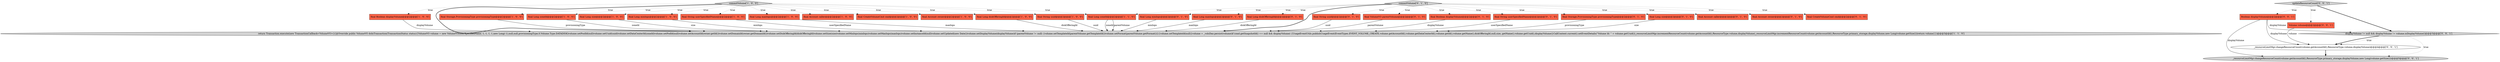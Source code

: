 digraph {
2 [style = filled, label = "final Long diskOfferingId@@@2@@@['1', '0', '0']", fillcolor = tomato, shape = box image = "AAA0AAABBB1BBB"];
33 [style = filled, label = "_resourceLimitMgr.changeResourceCount(volume.getAccountId(),ResourceType.primary_storage,displayVolume,new Long(volume.getSize()))@@@5@@@['0', '0', '1']", fillcolor = lightgray, shape = ellipse image = "AAA0AAABBB3BBB"];
31 [style = filled, label = "updateResourceCount['0', '0', '1']", fillcolor = lightgray, shape = diamond image = "AAA0AAABBB3BBB"];
29 [style = filled, label = "Volume volume@@@2@@@['0', '0', '1']", fillcolor = tomato, shape = box image = "AAA0AAABBB3BBB"];
9 [style = filled, label = "final String uuid@@@2@@@['1', '0', '0']", fillcolor = tomato, shape = box image = "AAA0AAABBB1BBB"];
13 [style = filled, label = "final Account caller@@@2@@@['1', '0', '0']", fillcolor = tomato, shape = box image = "AAA0AAABBB1BBB"];
26 [style = filled, label = "final Long minIops@@@2@@@['0', '1', '0']", fillcolor = tomato, shape = box image = "AAA0AAABBB2BBB"];
27 [style = filled, label = "final Long maxIops@@@2@@@['0', '1', '0']", fillcolor = tomato, shape = box image = "AAA0AAABBB2BBB"];
28 [style = filled, label = "_resourceLimitMgr.changeResourceCount(volume.getAccountId(),ResourceType.volume,displayVolume)@@@4@@@['0', '0', '1']", fillcolor = white, shape = ellipse image = "AAA0AAABBB3BBB"];
20 [style = filled, label = "final Long diskOfferingId@@@2@@@['0', '1', '0']", fillcolor = tomato, shape = box image = "AAA0AAABBB2BBB"];
6 [style = filled, label = "final CreateVolumeCmd cmd@@@2@@@['1', '0', '0']", fillcolor = tomato, shape = box image = "AAA0AAABBB1BBB"];
19 [style = filled, label = "commitVolume['0', '1', '0']", fillcolor = lightgray, shape = diamond image = "AAA0AAABBB2BBB"];
5 [style = filled, label = "final Boolean displayVolume@@@2@@@['1', '0', '0']", fillcolor = tomato, shape = box image = "AAA0AAABBB1BBB"];
0 [style = filled, label = "final Long zoneId@@@2@@@['1', '0', '0']", fillcolor = tomato, shape = box image = "AAA0AAABBB1BBB"];
8 [style = filled, label = "final Long size@@@2@@@['1', '0', '0']", fillcolor = tomato, shape = box image = "AAA0AAABBB1BBB"];
12 [style = filled, label = "final Account owner@@@2@@@['1', '0', '0']", fillcolor = tomato, shape = box image = "AAA0AAABBB1BBB"];
1 [style = filled, label = "final Long minIops@@@2@@@['1', '0', '0']", fillcolor = tomato, shape = box image = "AAA0AAABBB1BBB"];
30 [style = filled, label = "displayVolume != null && displayVolume != volume.isDisplayVolume()@@@3@@@['0', '0', '1']", fillcolor = lightgray, shape = diamond image = "AAA0AAABBB3BBB"];
3 [style = filled, label = "final String userSpecifiedName@@@2@@@['1', '0', '0']", fillcolor = tomato, shape = box image = "AAA0AAABBB1BBB"];
11 [style = filled, label = "return Transaction.execute(new TransactionCallback<VolumeVO>(){@Override public VolumeVO doInTransaction(TransactionStatus status){VolumeVO volume = new VolumeVO(userSpecifiedName,-1,-1,-1,-1,new Long(-1),null,null,provisioningType,0,Volume.Type.DATADISK)volume.setPoolId(null)volume.setUuid(uuid)volume.setDataCenterId(zoneId)volume.setPodId(null)volume.setAccountId(owner.getId())volume.setDomainId(owner.getDomainId())volume.setDiskOfferingId(diskOfferingId)volume.setSize(size)volume.setMinIops(minIops)volume.setMaxIops(maxIops)volume.setInstanceId(null)volume.setUpdated(new Date())volume.setDisplayVolume(displayVolume)if (parentVolume != null) {volume.setTemplateId(parentVolume.getTemplateId())volume.setFormat(parentVolume.getFormat())}{volume.setTemplateId(null)}volume = _volsDao.persist(volume)if (cmd.getSnapshotId() == null && displayVolume) {UsageEventUtils.publishUsageEvent(EventTypes.EVENT_VOLUME_CREATE,volume.getAccountId(),volume.getDataCenterId(),volume.getId(),volume.getName(),diskOfferingId,null,size,.getName(),volume.getUuid(),displayVolume)}CallContext.current().setEventDetails(\"Volume Id: \" + volume.getUuid())_resourceLimitMgr.incrementResourceCount(volume.getAccountId(),ResourceType.volume,displayVolume)_resourceLimitMgr.incrementResourceCount(volume.getAccountId(),ResourceType.primary_storage,displayVolume,new Long(volume.getSize()))return volume}})@@@3@@@['1', '1', '0']", fillcolor = lightgray, shape = ellipse image = "AAA0AAABBB1BBB"];
22 [style = filled, label = "final String uuid@@@2@@@['0', '1', '0']", fillcolor = tomato, shape = box image = "AAA0AAABBB2BBB"];
14 [style = filled, label = "final Long zoneId@@@2@@@['1', '1', '0']", fillcolor = tomato, shape = box image = "AAA0AAABBB1BBB"];
15 [style = filled, label = "final Account caller@@@2@@@['0', '1', '0']", fillcolor = tomato, shape = box image = "AAA0AAABBB2BBB"];
32 [style = filled, label = "Boolean displayVolume@@@2@@@['0', '0', '1']", fillcolor = tomato, shape = box image = "AAA0AAABBB3BBB"];
21 [style = filled, label = "final VolumeVO parentVolume@@@2@@@['0', '1', '0']", fillcolor = tomato, shape = box image = "AAA0AAABBB2BBB"];
4 [style = filled, label = "commitVolume['1', '0', '0']", fillcolor = lightgray, shape = diamond image = "AAA0AAABBB1BBB"];
10 [style = filled, label = "final Storage.ProvisioningType provisioningType@@@2@@@['1', '0', '0']", fillcolor = tomato, shape = box image = "AAA0AAABBB1BBB"];
16 [style = filled, label = "final Account owner@@@2@@@['0', '1', '0']", fillcolor = tomato, shape = box image = "AAA0AAABBB2BBB"];
17 [style = filled, label = "final Boolean displayVolume@@@2@@@['0', '1', '0']", fillcolor = tomato, shape = box image = "AAA0AAABBB2BBB"];
18 [style = filled, label = "final String userSpecifiedName@@@2@@@['0', '1', '0']", fillcolor = tomato, shape = box image = "AAA0AAABBB2BBB"];
24 [style = filled, label = "final Storage.ProvisioningType provisioningType@@@2@@@['0', '1', '0']", fillcolor = tomato, shape = box image = "AAA0AAABBB2BBB"];
23 [style = filled, label = "final Long size@@@2@@@['0', '1', '0']", fillcolor = tomato, shape = box image = "AAA0AAABBB2BBB"];
7 [style = filled, label = "final Long maxIops@@@2@@@['1', '0', '0']", fillcolor = tomato, shape = box image = "AAA0AAABBB1BBB"];
25 [style = filled, label = "final CreateVolumeCmd cmd@@@2@@@['0', '1', '0']", fillcolor = tomato, shape = box image = "AAA0AAABBB2BBB"];
19->21 [style = dotted, label="true"];
3->11 [style = solid, label="userSpecifiedName"];
30->28 [style = dotted, label="true"];
4->3 [style = dotted, label="true"];
17->11 [style = solid, label="displayVolume"];
29->28 [style = solid, label="volume"];
24->11 [style = solid, label="provisioningType"];
4->12 [style = dotted, label="true"];
19->24 [style = dotted, label="true"];
30->33 [style = dotted, label="true"];
20->11 [style = solid, label="diskOfferingId"];
4->7 [style = dotted, label="true"];
4->10 [style = dotted, label="true"];
4->11 [style = bold, label=""];
18->11 [style = solid, label="userSpecifiedName"];
32->33 [style = solid, label="displayVolume"];
19->14 [style = dotted, label="true"];
26->11 [style = solid, label="minIops"];
21->11 [style = solid, label="parentVolume"];
2->11 [style = solid, label="diskOfferingId"];
4->1 [style = dotted, label="true"];
4->0 [style = dotted, label="true"];
19->20 [style = dotted, label="true"];
5->11 [style = solid, label="displayVolume"];
4->8 [style = dotted, label="true"];
14->11 [style = solid, label="zoneId"];
19->23 [style = dotted, label="true"];
19->16 [style = dotted, label="true"];
19->11 [style = bold, label=""];
28->33 [style = bold, label=""];
19->22 [style = dotted, label="true"];
32->28 [style = solid, label="displayVolume"];
23->11 [style = solid, label="size"];
27->11 [style = solid, label="maxIops"];
1->11 [style = solid, label="minIops"];
4->14 [style = dotted, label="true"];
7->11 [style = solid, label="maxIops"];
19->15 [style = dotted, label="true"];
31->29 [style = dotted, label="true"];
31->32 [style = dotted, label="true"];
9->11 [style = solid, label="uuid"];
4->5 [style = dotted, label="true"];
8->11 [style = solid, label="size"];
10->11 [style = solid, label="provisioningType"];
4->9 [style = dotted, label="true"];
19->25 [style = dotted, label="true"];
30->28 [style = bold, label=""];
19->17 [style = dotted, label="true"];
22->11 [style = solid, label="uuid"];
31->30 [style = bold, label=""];
14->11 [style = solid, label="parentVolume"];
4->13 [style = dotted, label="true"];
4->6 [style = dotted, label="true"];
19->27 [style = dotted, label="true"];
19->26 [style = dotted, label="true"];
32->30 [style = solid, label="displayVolume"];
0->11 [style = solid, label="zoneId"];
4->2 [style = dotted, label="true"];
19->18 [style = dotted, label="true"];
}
